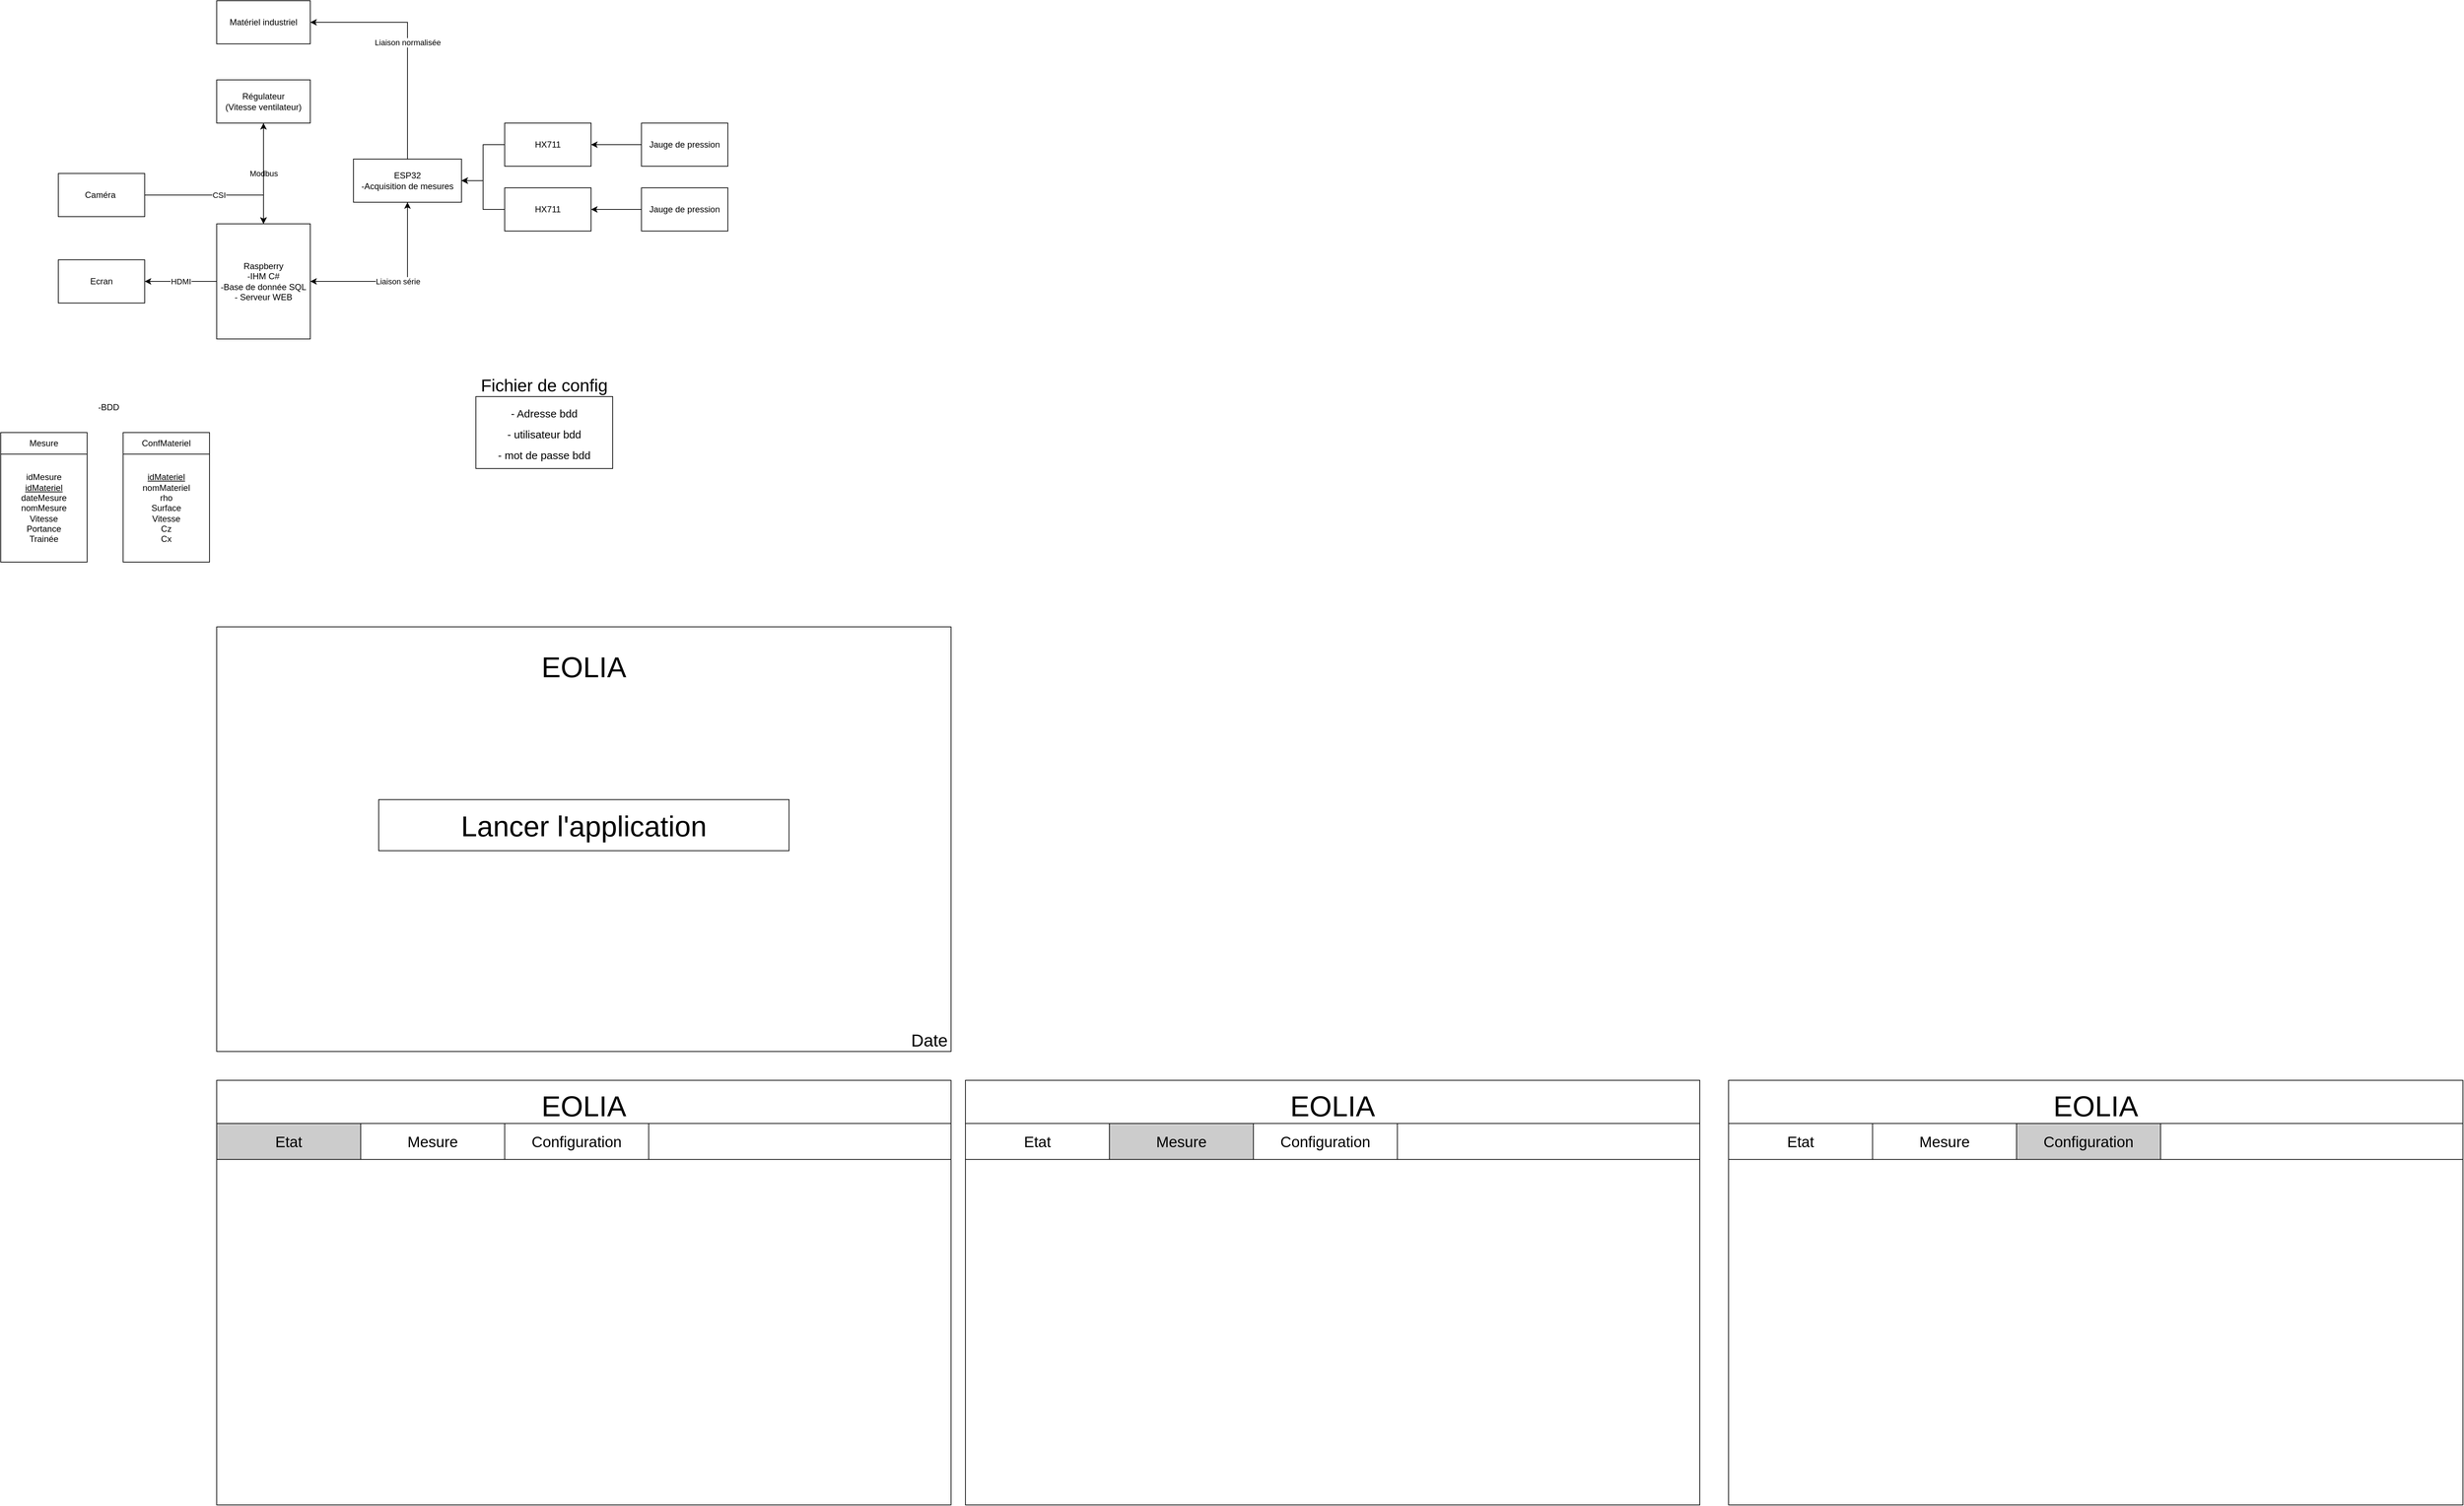 <mxfile version="20.8.1" type="device"><diagram id="sAFR3K0FHI-QMzSaqLU8" name="Page-1"><mxGraphModel dx="2774" dy="1576" grid="1" gridSize="10" guides="1" tooltips="1" connect="1" arrows="1" fold="1" page="1" pageScale="1" pageWidth="827" pageHeight="1169" math="0" shadow="0"><root><mxCell id="0"/><mxCell id="1" parent="0"/><mxCell id="JPDFNG_8sJOL_J7qTDZQ-5" value="Modbus" style="edgeStyle=orthogonalEdgeStyle;rounded=0;orthogonalLoop=1;jettySize=auto;html=1;exitX=0.5;exitY=1;exitDx=0;exitDy=0;entryX=0.5;entryY=0;entryDx=0;entryDy=0;" edge="1" parent="1" source="JPDFNG_8sJOL_J7qTDZQ-1" target="JPDFNG_8sJOL_J7qTDZQ-2"><mxGeometry relative="1" as="geometry"/></mxCell><mxCell id="JPDFNG_8sJOL_J7qTDZQ-1" value="Régulateur&lt;br&gt;(Vitesse ventilateur)" style="rounded=0;whiteSpace=wrap;html=1;" vertex="1" parent="1"><mxGeometry x="320" y="190" width="130" height="60" as="geometry"/></mxCell><mxCell id="JPDFNG_8sJOL_J7qTDZQ-9" value="HDMI" style="edgeStyle=orthogonalEdgeStyle;rounded=0;orthogonalLoop=1;jettySize=auto;html=1;exitX=0;exitY=0.5;exitDx=0;exitDy=0;entryX=1;entryY=0.5;entryDx=0;entryDy=0;" edge="1" parent="1" source="JPDFNG_8sJOL_J7qTDZQ-2" target="JPDFNG_8sJOL_J7qTDZQ-7"><mxGeometry relative="1" as="geometry"/></mxCell><mxCell id="JPDFNG_8sJOL_J7qTDZQ-2" value="Raspberry&lt;br&gt;-IHM C#&lt;br&gt;-Base de donnée SQL&lt;br&gt;- Serveur WEB" style="rounded=0;whiteSpace=wrap;html=1;" vertex="1" parent="1"><mxGeometry x="320" y="390" width="130" height="160" as="geometry"/></mxCell><mxCell id="JPDFNG_8sJOL_J7qTDZQ-4" value="CSI" style="edgeStyle=orthogonalEdgeStyle;rounded=0;orthogonalLoop=1;jettySize=auto;html=1;exitX=1;exitY=0.5;exitDx=0;exitDy=0;entryX=0.5;entryY=0;entryDx=0;entryDy=0;" edge="1" parent="1" source="JPDFNG_8sJOL_J7qTDZQ-3" target="JPDFNG_8sJOL_J7qTDZQ-2"><mxGeometry relative="1" as="geometry"/></mxCell><mxCell id="JPDFNG_8sJOL_J7qTDZQ-3" value="Caméra&amp;nbsp;" style="rounded=0;whiteSpace=wrap;html=1;" vertex="1" parent="1"><mxGeometry x="100" y="320" width="120" height="60" as="geometry"/></mxCell><mxCell id="JPDFNG_8sJOL_J7qTDZQ-6" value="Matériel industriel" style="rounded=0;whiteSpace=wrap;html=1;" vertex="1" parent="1"><mxGeometry x="320" y="80" width="130" height="60" as="geometry"/></mxCell><mxCell id="JPDFNG_8sJOL_J7qTDZQ-7" value="Ecran" style="rounded=0;whiteSpace=wrap;html=1;" vertex="1" parent="1"><mxGeometry x="100" y="440" width="120" height="60" as="geometry"/></mxCell><mxCell id="JPDFNG_8sJOL_J7qTDZQ-19" value="Liaison série&amp;nbsp;" style="edgeStyle=orthogonalEdgeStyle;rounded=0;orthogonalLoop=1;jettySize=auto;html=1;exitX=0.5;exitY=1;exitDx=0;exitDy=0;entryX=1;entryY=0.5;entryDx=0;entryDy=0;" edge="1" parent="1" source="JPDFNG_8sJOL_J7qTDZQ-10" target="JPDFNG_8sJOL_J7qTDZQ-2"><mxGeometry relative="1" as="geometry"/></mxCell><mxCell id="JPDFNG_8sJOL_J7qTDZQ-20" value="Liaison normalisée" style="edgeStyle=orthogonalEdgeStyle;rounded=0;orthogonalLoop=1;jettySize=auto;html=1;exitX=0.5;exitY=0;exitDx=0;exitDy=0;entryX=1;entryY=0.5;entryDx=0;entryDy=0;" edge="1" parent="1" source="JPDFNG_8sJOL_J7qTDZQ-10" target="JPDFNG_8sJOL_J7qTDZQ-6"><mxGeometry relative="1" as="geometry"/></mxCell><mxCell id="JPDFNG_8sJOL_J7qTDZQ-10" value="ESP32&lt;br&gt;-Acquisition de mesures" style="rounded=0;whiteSpace=wrap;html=1;" vertex="1" parent="1"><mxGeometry x="510" y="300" width="150" height="60" as="geometry"/></mxCell><mxCell id="JPDFNG_8sJOL_J7qTDZQ-14" style="edgeStyle=orthogonalEdgeStyle;rounded=0;orthogonalLoop=1;jettySize=auto;html=1;exitX=0;exitY=0.5;exitDx=0;exitDy=0;entryX=1;entryY=0.5;entryDx=0;entryDy=0;" edge="1" parent="1" source="JPDFNG_8sJOL_J7qTDZQ-11" target="JPDFNG_8sJOL_J7qTDZQ-10"><mxGeometry relative="1" as="geometry"/></mxCell><mxCell id="JPDFNG_8sJOL_J7qTDZQ-11" value="HX711" style="rounded=0;whiteSpace=wrap;html=1;" vertex="1" parent="1"><mxGeometry x="720" y="250" width="120" height="60" as="geometry"/></mxCell><mxCell id="JPDFNG_8sJOL_J7qTDZQ-13" style="edgeStyle=orthogonalEdgeStyle;rounded=0;orthogonalLoop=1;jettySize=auto;html=1;exitX=0;exitY=0.5;exitDx=0;exitDy=0;entryX=1;entryY=0.5;entryDx=0;entryDy=0;" edge="1" parent="1" source="JPDFNG_8sJOL_J7qTDZQ-12" target="JPDFNG_8sJOL_J7qTDZQ-10"><mxGeometry relative="1" as="geometry"/></mxCell><mxCell id="JPDFNG_8sJOL_J7qTDZQ-12" value="HX711" style="rounded=0;whiteSpace=wrap;html=1;" vertex="1" parent="1"><mxGeometry x="720" y="340" width="120" height="60" as="geometry"/></mxCell><mxCell id="JPDFNG_8sJOL_J7qTDZQ-18" style="edgeStyle=orthogonalEdgeStyle;rounded=0;orthogonalLoop=1;jettySize=auto;html=1;exitX=0;exitY=0.5;exitDx=0;exitDy=0;entryX=1;entryY=0.5;entryDx=0;entryDy=0;" edge="1" parent="1" source="JPDFNG_8sJOL_J7qTDZQ-15" target="JPDFNG_8sJOL_J7qTDZQ-11"><mxGeometry relative="1" as="geometry"/></mxCell><mxCell id="JPDFNG_8sJOL_J7qTDZQ-15" value="Jauge de pression" style="rounded=0;whiteSpace=wrap;html=1;" vertex="1" parent="1"><mxGeometry x="910" y="250" width="120" height="60" as="geometry"/></mxCell><mxCell id="JPDFNG_8sJOL_J7qTDZQ-17" style="edgeStyle=orthogonalEdgeStyle;rounded=0;orthogonalLoop=1;jettySize=auto;html=1;exitX=0;exitY=0.5;exitDx=0;exitDy=0;entryX=1;entryY=0.5;entryDx=0;entryDy=0;" edge="1" parent="1" source="JPDFNG_8sJOL_J7qTDZQ-16" target="JPDFNG_8sJOL_J7qTDZQ-12"><mxGeometry relative="1" as="geometry"/></mxCell><mxCell id="JPDFNG_8sJOL_J7qTDZQ-16" value="Jauge de pression" style="rounded=0;whiteSpace=wrap;html=1;" vertex="1" parent="1"><mxGeometry x="910" y="340" width="120" height="60" as="geometry"/></mxCell><mxCell id="JPDFNG_8sJOL_J7qTDZQ-21" value="" style="endArrow=classic;startArrow=classic;html=1;rounded=0;entryX=0.5;entryY=1;entryDx=0;entryDy=0;exitX=0.5;exitY=0;exitDx=0;exitDy=0;" edge="1" parent="1" source="JPDFNG_8sJOL_J7qTDZQ-2" target="JPDFNG_8sJOL_J7qTDZQ-1"><mxGeometry width="50" height="50" relative="1" as="geometry"><mxPoint x="370" y="430" as="sourcePoint"/><mxPoint x="420" y="380" as="targetPoint"/></mxGeometry></mxCell><mxCell id="JPDFNG_8sJOL_J7qTDZQ-22" value="" style="endArrow=classic;html=1;rounded=0;entryX=0.5;entryY=1;entryDx=0;entryDy=0;" edge="1" parent="1" target="JPDFNG_8sJOL_J7qTDZQ-10"><mxGeometry width="50" height="50" relative="1" as="geometry"><mxPoint x="585" y="440" as="sourcePoint"/><mxPoint x="420" y="380" as="targetPoint"/></mxGeometry></mxCell><mxCell id="JPDFNG_8sJOL_J7qTDZQ-24" value="Mesure" style="rounded=0;whiteSpace=wrap;html=1;" vertex="1" parent="1"><mxGeometry x="20" y="680" width="120" height="30" as="geometry"/></mxCell><mxCell id="JPDFNG_8sJOL_J7qTDZQ-25" value="-BDD" style="text;html=1;strokeColor=none;fillColor=none;align=center;verticalAlign=middle;whiteSpace=wrap;rounded=0;" vertex="1" parent="1"><mxGeometry x="140" y="630" width="60" height="30" as="geometry"/></mxCell><mxCell id="JPDFNG_8sJOL_J7qTDZQ-26" value="idMesure&lt;br&gt;&lt;u&gt;idMateriel&lt;/u&gt;&lt;br&gt;dateMesure&lt;br&gt;nomMesure&lt;br&gt;Vitesse&lt;br&gt;Portance&lt;br&gt;Trainée" style="rounded=0;whiteSpace=wrap;html=1;" vertex="1" parent="1"><mxGeometry x="20" y="710" width="120" height="150" as="geometry"/></mxCell><mxCell id="JPDFNG_8sJOL_J7qTDZQ-27" value="ConfMateriel" style="rounded=0;whiteSpace=wrap;html=1;" vertex="1" parent="1"><mxGeometry x="190" y="680" width="120" height="30" as="geometry"/></mxCell><mxCell id="JPDFNG_8sJOL_J7qTDZQ-28" value="&lt;u&gt;idMateriel&lt;/u&gt;&lt;br&gt;nomMateriel&lt;br&gt;rho&lt;br&gt;Surface&lt;br&gt;Vitesse&lt;br&gt;Cz&lt;br&gt;Cx" style="rounded=0;whiteSpace=wrap;html=1;" vertex="1" parent="1"><mxGeometry x="190" y="710" width="120" height="150" as="geometry"/></mxCell><mxCell id="JPDFNG_8sJOL_J7qTDZQ-29" value="" style="rounded=0;whiteSpace=wrap;html=1;" vertex="1" parent="1"><mxGeometry x="320" y="950" width="1020" height="590" as="geometry"/></mxCell><mxCell id="JPDFNG_8sJOL_J7qTDZQ-32" value="&lt;font style=&quot;font-size: 40px;&quot;&gt;EOLIA&lt;/font&gt;" style="text;html=1;strokeColor=none;fillColor=none;align=center;verticalAlign=middle;whiteSpace=wrap;rounded=0;" vertex="1" parent="1"><mxGeometry x="770" y="990" width="120" height="30" as="geometry"/></mxCell><mxCell id="JPDFNG_8sJOL_J7qTDZQ-33" value="Lancer l'application" style="rounded=0;whiteSpace=wrap;html=1;fontSize=40;" vertex="1" parent="1"><mxGeometry x="545" y="1190" width="570" height="71" as="geometry"/></mxCell><mxCell id="JPDFNG_8sJOL_J7qTDZQ-35" value="Date" style="text;html=1;strokeColor=none;fillColor=none;align=center;verticalAlign=middle;whiteSpace=wrap;rounded=0;fontSize=24;" vertex="1" parent="1"><mxGeometry x="1280" y="1510" width="60" height="30" as="geometry"/></mxCell><mxCell id="JPDFNG_8sJOL_J7qTDZQ-37" value="&lt;font style=&quot;font-size: 15px;&quot;&gt;- Adresse bdd&lt;br&gt;- utilisateur bdd&lt;br&gt;- mot de passe bdd&lt;br&gt;&lt;/font&gt;" style="rounded=0;whiteSpace=wrap;html=1;fontSize=24;" vertex="1" parent="1"><mxGeometry x="680" y="630" width="190" height="100" as="geometry"/></mxCell><mxCell id="JPDFNG_8sJOL_J7qTDZQ-38" value="Fichier de config" style="text;html=1;strokeColor=none;fillColor=none;align=center;verticalAlign=middle;whiteSpace=wrap;rounded=0;fontSize=24;" vertex="1" parent="1"><mxGeometry x="680" y="600" width="190" height="30" as="geometry"/></mxCell><mxCell id="JPDFNG_8sJOL_J7qTDZQ-41" value="" style="rounded=0;whiteSpace=wrap;html=1;" vertex="1" parent="1"><mxGeometry x="320" y="1580" width="1020" height="590" as="geometry"/></mxCell><mxCell id="JPDFNG_8sJOL_J7qTDZQ-42" value="&lt;font style=&quot;font-size: 40px;&quot;&gt;EOLIA&lt;/font&gt;" style="text;html=1;strokeColor=none;fillColor=none;align=center;verticalAlign=middle;whiteSpace=wrap;rounded=0;" vertex="1" parent="1"><mxGeometry x="770" y="1600" width="120" height="30" as="geometry"/></mxCell><mxCell id="JPDFNG_8sJOL_J7qTDZQ-43" value="" style="rounded=0;whiteSpace=wrap;html=1;fontSize=15;" vertex="1" parent="1"><mxGeometry x="320" y="1670" width="1020" height="500" as="geometry"/></mxCell><mxCell id="JPDFNG_8sJOL_J7qTDZQ-44" value="" style="rounded=0;whiteSpace=wrap;html=1;fontSize=15;" vertex="1" parent="1"><mxGeometry x="320" y="1640" width="1020" height="50" as="geometry"/></mxCell><mxCell id="JPDFNG_8sJOL_J7qTDZQ-45" value="&lt;font style=&quot;font-size: 21px;&quot;&gt;Etat&lt;/font&gt;" style="rounded=0;whiteSpace=wrap;html=1;fontSize=15;fillColor=#CCCCCC;" vertex="1" parent="1"><mxGeometry x="320" y="1640" width="200" height="50" as="geometry"/></mxCell><mxCell id="JPDFNG_8sJOL_J7qTDZQ-46" value="&lt;font style=&quot;font-size: 21px;&quot;&gt;Mesure&lt;/font&gt;" style="rounded=0;whiteSpace=wrap;html=1;fontSize=15;" vertex="1" parent="1"><mxGeometry x="520" y="1640" width="200" height="50" as="geometry"/></mxCell><mxCell id="JPDFNG_8sJOL_J7qTDZQ-47" value="&lt;font style=&quot;font-size: 21px;&quot;&gt;Configuration&lt;/font&gt;" style="rounded=0;whiteSpace=wrap;html=1;fontSize=15;" vertex="1" parent="1"><mxGeometry x="720" y="1640" width="200" height="50" as="geometry"/></mxCell><mxCell id="JPDFNG_8sJOL_J7qTDZQ-48" value="" style="rounded=0;whiteSpace=wrap;html=1;" vertex="1" parent="1"><mxGeometry x="1360" y="1580" width="1020" height="590" as="geometry"/></mxCell><mxCell id="JPDFNG_8sJOL_J7qTDZQ-49" value="&lt;font style=&quot;font-size: 40px;&quot;&gt;EOLIA&lt;/font&gt;" style="text;html=1;strokeColor=none;fillColor=none;align=center;verticalAlign=middle;whiteSpace=wrap;rounded=0;" vertex="1" parent="1"><mxGeometry x="1810" y="1600" width="120" height="30" as="geometry"/></mxCell><mxCell id="JPDFNG_8sJOL_J7qTDZQ-50" value="" style="rounded=0;whiteSpace=wrap;html=1;fontSize=15;" vertex="1" parent="1"><mxGeometry x="1360" y="1670" width="1020" height="500" as="geometry"/></mxCell><mxCell id="JPDFNG_8sJOL_J7qTDZQ-51" value="" style="rounded=0;whiteSpace=wrap;html=1;fontSize=15;" vertex="1" parent="1"><mxGeometry x="1360" y="1640" width="1020" height="50" as="geometry"/></mxCell><mxCell id="JPDFNG_8sJOL_J7qTDZQ-52" value="&lt;font style=&quot;font-size: 21px;&quot;&gt;Etat&lt;/font&gt;" style="rounded=0;whiteSpace=wrap;html=1;fontSize=15;fillColor=#FFFFFF;" vertex="1" parent="1"><mxGeometry x="1360" y="1640" width="200" height="50" as="geometry"/></mxCell><mxCell id="JPDFNG_8sJOL_J7qTDZQ-53" value="&lt;font style=&quot;font-size: 21px;&quot;&gt;Mesure&lt;/font&gt;" style="rounded=0;whiteSpace=wrap;html=1;fontSize=15;fillColor=#CCCCCC;" vertex="1" parent="1"><mxGeometry x="1560" y="1640" width="200" height="50" as="geometry"/></mxCell><mxCell id="JPDFNG_8sJOL_J7qTDZQ-54" value="&lt;font style=&quot;font-size: 21px;&quot;&gt;Configuration&lt;/font&gt;" style="rounded=0;whiteSpace=wrap;html=1;fontSize=15;" vertex="1" parent="1"><mxGeometry x="1760" y="1640" width="200" height="50" as="geometry"/></mxCell><mxCell id="JPDFNG_8sJOL_J7qTDZQ-62" value="" style="rounded=0;whiteSpace=wrap;html=1;" vertex="1" parent="1"><mxGeometry x="2420" y="1580" width="1020" height="590" as="geometry"/></mxCell><mxCell id="JPDFNG_8sJOL_J7qTDZQ-63" value="&lt;font style=&quot;font-size: 40px;&quot;&gt;EOLIA&lt;/font&gt;" style="text;html=1;strokeColor=none;fillColor=none;align=center;verticalAlign=middle;whiteSpace=wrap;rounded=0;" vertex="1" parent="1"><mxGeometry x="2870" y="1600" width="120" height="30" as="geometry"/></mxCell><mxCell id="JPDFNG_8sJOL_J7qTDZQ-64" value="" style="rounded=0;whiteSpace=wrap;html=1;fontSize=15;" vertex="1" parent="1"><mxGeometry x="2420" y="1670" width="1020" height="500" as="geometry"/></mxCell><mxCell id="JPDFNG_8sJOL_J7qTDZQ-65" value="" style="rounded=0;whiteSpace=wrap;html=1;fontSize=15;" vertex="1" parent="1"><mxGeometry x="2420" y="1640" width="1020" height="50" as="geometry"/></mxCell><mxCell id="JPDFNG_8sJOL_J7qTDZQ-66" value="&lt;font style=&quot;font-size: 21px;&quot;&gt;Etat&lt;/font&gt;" style="rounded=0;whiteSpace=wrap;html=1;fontSize=15;fillColor=#FFFFFF;" vertex="1" parent="1"><mxGeometry x="2420" y="1640" width="200" height="50" as="geometry"/></mxCell><mxCell id="JPDFNG_8sJOL_J7qTDZQ-67" value="&lt;font style=&quot;font-size: 21px;&quot;&gt;Mesure&lt;/font&gt;" style="rounded=0;whiteSpace=wrap;html=1;fontSize=15;" vertex="1" parent="1"><mxGeometry x="2620" y="1640" width="200" height="50" as="geometry"/></mxCell><mxCell id="JPDFNG_8sJOL_J7qTDZQ-68" value="&lt;font style=&quot;font-size: 21px;&quot;&gt;Configuration&lt;/font&gt;" style="rounded=0;whiteSpace=wrap;html=1;fontSize=15;fillColor=#CCCCCC;" vertex="1" parent="1"><mxGeometry x="2820" y="1640" width="200" height="50" as="geometry"/></mxCell></root></mxGraphModel></diagram></mxfile>